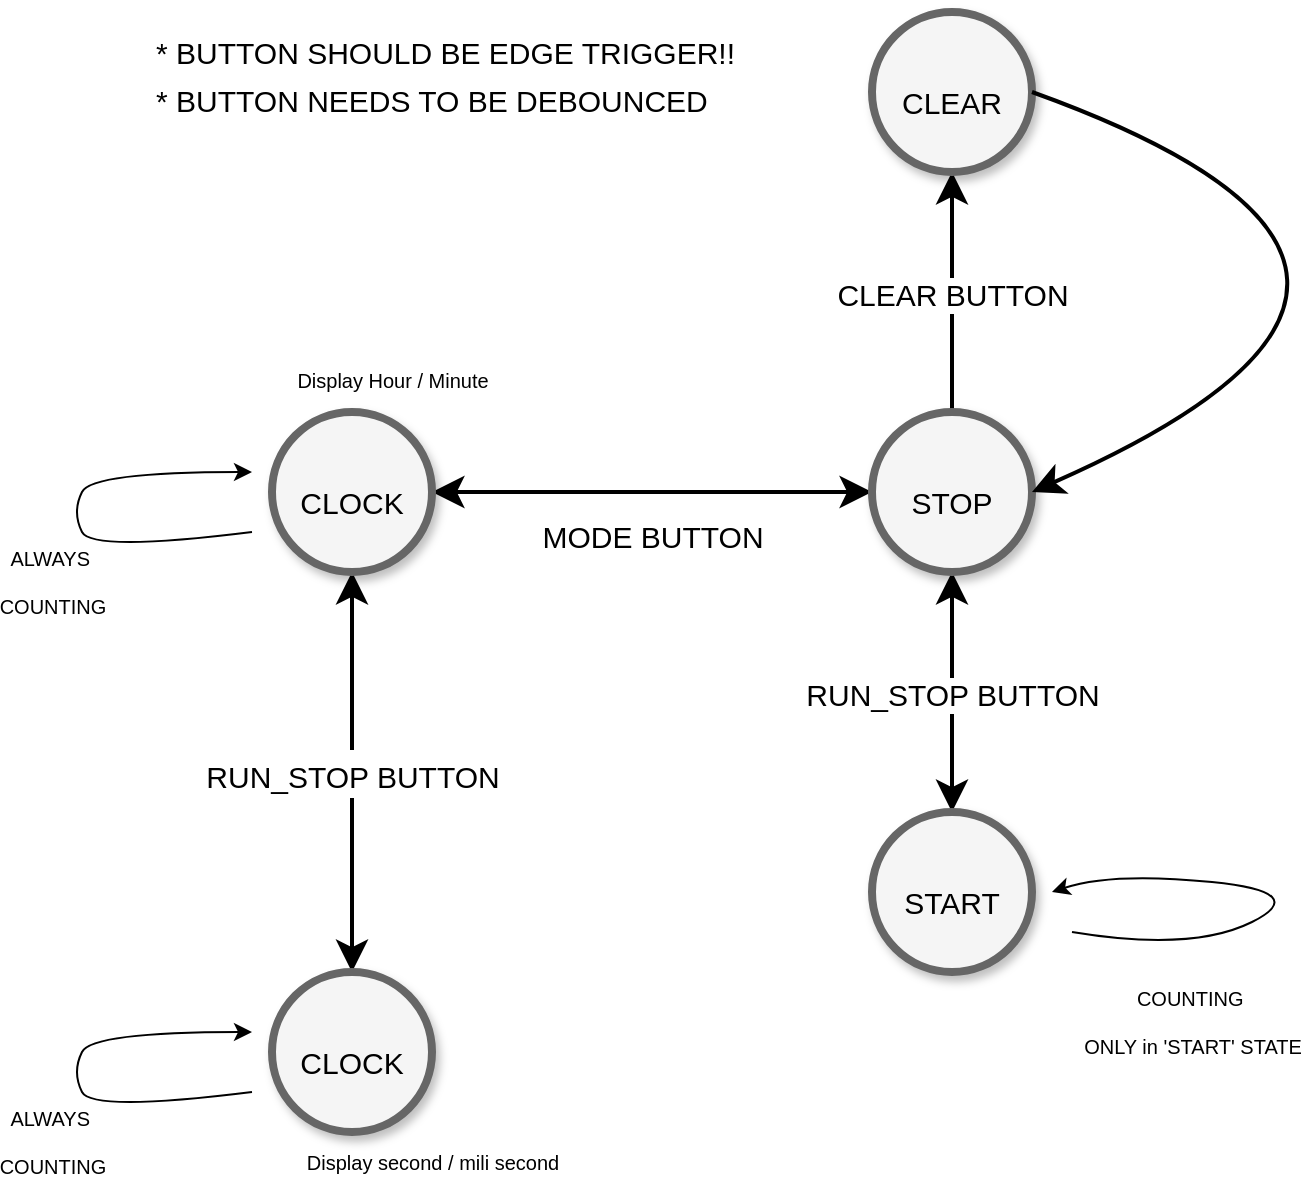<mxfile version="25.0.2">
  <diagram name="Page-1" id="ff44883e-f642-bcb2-894b-16b3d25a3f0b">
    <mxGraphModel dx="1728" dy="997" grid="1" gridSize="10" guides="1" tooltips="1" connect="1" arrows="1" fold="1" page="1" pageScale="1.5" pageWidth="1169" pageHeight="826" background="none" math="0" shadow="0">
      <root>
        <mxCell id="0" style=";html=1;" />
        <mxCell id="1" style=";html=1;" parent="0" />
        <mxCell id="f0bcc99304e6f5a-9" style="edgeStyle=none;curved=1;html=1;startSize=10;endArrow=classic;endFill=1;endSize=10;strokeColor=#000000;strokeWidth=2;fontSize=12;startArrow=classic;startFill=1;" parent="1" source="f0bcc99304e6f5a-1" target="f0bcc99304e6f5a-2" edge="1">
          <mxGeometry relative="1" as="geometry" />
        </mxCell>
        <mxCell id="f0bcc99304e6f5a-18" value="&lt;font style=&quot;font-size: 15px;&quot;&gt;MODE BUTTON&lt;/font&gt;" style="text;html=1;resizable=0;points=[];align=center;verticalAlign=middle;labelBackgroundColor=none;fontSize=20;" parent="f0bcc99304e6f5a-9" vertex="1" connectable="0">
          <mxGeometry x="0.255" y="-5" relative="1" as="geometry">
            <mxPoint x="-28" y="15" as="offset" />
          </mxGeometry>
        </mxCell>
        <mxCell id="LO3ANpVfu0pdOE0isBPA-15" value="&lt;font style=&quot;font-size: 15px;&quot;&gt;* BUTTON SHOULD BE EDGE TRIGGER!!&lt;/font&gt;&lt;div&gt;&lt;font style=&quot;font-size: 15px;&quot;&gt;* BUTTON NEEDS TO BE DEBOUNCED&lt;/font&gt;&lt;/div&gt;" style="text;html=1;resizable=0;points=[];align=left;verticalAlign=middle;labelBackgroundColor=none;fontSize=20;" vertex="1" connectable="0" parent="f0bcc99304e6f5a-9">
          <mxGeometry x="0.255" y="-5" relative="1" as="geometry">
            <mxPoint x="-278" y="-215" as="offset" />
          </mxGeometry>
        </mxCell>
        <mxCell id="f0bcc99304e6f5a-16" style="edgeStyle=none;curved=1;html=1;startSize=10;endFill=1;endSize=10;strokeWidth=2;fontSize=12;startArrow=classic;startFill=1;" parent="1" source="f0bcc99304e6f5a-1" target="f0bcc99304e6f5a-3" edge="1">
          <mxGeometry relative="1" as="geometry" />
        </mxCell>
        <mxCell id="f0bcc99304e6f5a-19" value="&lt;font style=&quot;font-size: 15px;&quot;&gt;RUN_STOP BUTTON&lt;/font&gt;" style="text;html=1;resizable=0;points=[];align=center;verticalAlign=middle;labelBackgroundColor=#ffffff;fontSize=20;" parent="f0bcc99304e6f5a-16" vertex="1" connectable="0">
          <mxGeometry x="-0.074" y="-2" relative="1" as="geometry">
            <mxPoint x="2" y="7" as="offset" />
          </mxGeometry>
        </mxCell>
        <mxCell id="LO3ANpVfu0pdOE0isBPA-2" value="&lt;span style=&quot;font-size: 10px;&quot;&gt;Display second / mili second&lt;/span&gt;" style="text;html=1;resizable=0;points=[];align=center;verticalAlign=middle;labelBackgroundColor=#ffffff;fontSize=20;" vertex="1" connectable="0" parent="f0bcc99304e6f5a-16">
          <mxGeometry x="-0.074" y="-2" relative="1" as="geometry">
            <mxPoint x="42" y="198" as="offset" />
          </mxGeometry>
        </mxCell>
        <mxCell id="LO3ANpVfu0pdOE0isBPA-3" value="&lt;span style=&quot;font-size: 10px;&quot;&gt;Display Hour / Minute&lt;/span&gt;" style="text;html=1;resizable=0;points=[];align=center;verticalAlign=middle;labelBackgroundColor=#ffffff;fontSize=20;" vertex="1" connectable="0" parent="f0bcc99304e6f5a-16">
          <mxGeometry x="-0.074" y="-2" relative="1" as="geometry">
            <mxPoint x="22" y="-193" as="offset" />
          </mxGeometry>
        </mxCell>
        <mxCell id="LO3ANpVfu0pdOE0isBPA-7" value="&lt;span style=&quot;font-size: 10px;&quot;&gt;ALWAYS&amp;nbsp;&lt;/span&gt;&lt;div&gt;&lt;span style=&quot;font-size: 10px;&quot;&gt;COUNTING&lt;/span&gt;&lt;/div&gt;" style="text;html=1;resizable=0;points=[];align=center;verticalAlign=middle;labelBackgroundColor=#ffffff;fontSize=20;" vertex="1" connectable="0" parent="f0bcc99304e6f5a-16">
          <mxGeometry x="-0.074" y="-2" relative="1" as="geometry">
            <mxPoint x="-148" y="-92" as="offset" />
          </mxGeometry>
        </mxCell>
        <mxCell id="LO3ANpVfu0pdOE0isBPA-9" value="&lt;span style=&quot;font-size: 10px;&quot;&gt;ALWAYS&amp;nbsp;&lt;/span&gt;&lt;div&gt;&lt;span style=&quot;font-size: 10px;&quot;&gt;COUNTING&lt;/span&gt;&lt;/div&gt;" style="text;html=1;resizable=0;points=[];align=center;verticalAlign=middle;labelBackgroundColor=#ffffff;fontSize=20;" vertex="1" connectable="0" parent="f0bcc99304e6f5a-16">
          <mxGeometry x="-0.074" y="-2" relative="1" as="geometry">
            <mxPoint x="-148" y="188" as="offset" />
          </mxGeometry>
        </mxCell>
        <mxCell id="LO3ANpVfu0pdOE0isBPA-10" value="&lt;div&gt;&lt;span style=&quot;font-size: 10px;&quot;&gt;COUNTING&amp;nbsp;&lt;/span&gt;&lt;/div&gt;&lt;div&gt;&lt;span style=&quot;font-size: 10px;&quot;&gt;ONLY in &#39;START&#39; STATE&lt;/span&gt;&lt;/div&gt;" style="text;html=1;resizable=0;points=[];align=center;verticalAlign=middle;labelBackgroundColor=#ffffff;fontSize=20;" vertex="1" connectable="0" parent="f0bcc99304e6f5a-16">
          <mxGeometry x="-0.074" y="-2" relative="1" as="geometry">
            <mxPoint x="422" y="128" as="offset" />
          </mxGeometry>
        </mxCell>
        <mxCell id="f0bcc99304e6f5a-1" value="&lt;font style=&quot;font-size: 15px;&quot;&gt;CLOCK&lt;/font&gt;" style="ellipse;whiteSpace=wrap;html=1;rounded=0;shadow=1;strokeColor=#666666;strokeWidth=4;fontSize=30;align=center;fillColor=#f5f5f5;" parent="1" vertex="1">
          <mxGeometry x="170" y="570" width="80" height="80" as="geometry" />
        </mxCell>
        <mxCell id="f0bcc99304e6f5a-10" style="edgeStyle=none;curved=1;html=1;startSize=10;endFill=1;endSize=10;strokeWidth=2;fontSize=12;startArrow=classic;startFill=1;" parent="1" source="f0bcc99304e6f5a-2" target="f0bcc99304e6f5a-6" edge="1">
          <mxGeometry relative="1" as="geometry" />
        </mxCell>
        <mxCell id="f0bcc99304e6f5a-11" style="edgeStyle=none;curved=1;html=1;startSize=10;endFill=1;endSize=10;strokeWidth=2;fontSize=12;startArrow=none;startFill=0;" parent="1" source="f0bcc99304e6f5a-2" target="f0bcc99304e6f5a-5" edge="1">
          <mxGeometry relative="1" as="geometry" />
        </mxCell>
        <mxCell id="LO3ANpVfu0pdOE0isBPA-4" value="&lt;font style=&quot;font-size: 15px;&quot;&gt;CLEAR BUTTON&lt;/font&gt;" style="edgeLabel;html=1;align=center;verticalAlign=middle;resizable=0;points=[];" vertex="1" connectable="0" parent="f0bcc99304e6f5a-11">
          <mxGeometry x="-0.207" relative="1" as="geometry">
            <mxPoint y="-12" as="offset" />
          </mxGeometry>
        </mxCell>
        <mxCell id="LO3ANpVfu0pdOE0isBPA-5" value="&lt;font style=&quot;font-size: 15px;&quot;&gt;RUN_STOP BUTTON&lt;/font&gt;" style="edgeLabel;html=1;align=center;verticalAlign=middle;resizable=0;points=[];" vertex="1" connectable="0" parent="f0bcc99304e6f5a-11">
          <mxGeometry x="-0.207" relative="1" as="geometry">
            <mxPoint y="188" as="offset" />
          </mxGeometry>
        </mxCell>
        <mxCell id="f0bcc99304e6f5a-2" value="&lt;span style=&quot;font-size: 15px;&quot;&gt;STOP&lt;/span&gt;" style="ellipse;whiteSpace=wrap;html=1;rounded=0;shadow=1;strokeColor=#666666;strokeWidth=4;fontSize=30;align=center;fillColor=#f5f5f5;" parent="1" vertex="1">
          <mxGeometry x="470" y="570" width="80" height="80" as="geometry" />
        </mxCell>
        <mxCell id="f0bcc99304e6f5a-3" value="&lt;font style=&quot;font-size: 15px;&quot;&gt;CLOCK&lt;/font&gt;" style="ellipse;whiteSpace=wrap;html=1;rounded=0;shadow=1;strokeColor=#666666;strokeWidth=4;fontSize=30;align=center;fillColor=#f5f5f5;" parent="1" vertex="1">
          <mxGeometry x="170" y="850" width="80" height="80" as="geometry" />
        </mxCell>
        <mxCell id="f0bcc99304e6f5a-5" value="&lt;font style=&quot;font-size: 15px;&quot;&gt;CLEAR&lt;/font&gt;" style="ellipse;whiteSpace=wrap;html=1;rounded=0;shadow=1;strokeColor=#666666;strokeWidth=4;fontSize=30;align=center;fillColor=#f5f5f5;" parent="1" vertex="1">
          <mxGeometry x="470" y="370" width="80" height="80" as="geometry" />
        </mxCell>
        <mxCell id="f0bcc99304e6f5a-6" value="&lt;font style=&quot;font-size: 15px;&quot;&gt;START&lt;/font&gt;" style="ellipse;whiteSpace=wrap;html=1;rounded=0;shadow=1;strokeColor=#666666;strokeWidth=4;fontSize=30;align=center;fillColor=#f5f5f5;" parent="1" vertex="1">
          <mxGeometry x="470" y="770" width="80" height="80" as="geometry" />
        </mxCell>
        <mxCell id="LO3ANpVfu0pdOE0isBPA-6" value="" style="curved=1;endArrow=classic;html=1;rounded=0;" edge="1" parent="1">
          <mxGeometry width="50" height="50" relative="1" as="geometry">
            <mxPoint x="160" y="630" as="sourcePoint" />
            <mxPoint x="160" y="600" as="targetPoint" />
            <Array as="points">
              <mxPoint x="80" y="640" />
              <mxPoint x="70" y="620" />
              <mxPoint x="80" y="600" />
            </Array>
          </mxGeometry>
        </mxCell>
        <mxCell id="LO3ANpVfu0pdOE0isBPA-8" value="" style="curved=1;endArrow=classic;html=1;rounded=0;" edge="1" parent="1">
          <mxGeometry width="50" height="50" relative="1" as="geometry">
            <mxPoint x="160" y="910" as="sourcePoint" />
            <mxPoint x="160" y="880" as="targetPoint" />
            <Array as="points">
              <mxPoint x="80" y="920" />
              <mxPoint x="70" y="900" />
              <mxPoint x="80" y="880" />
            </Array>
          </mxGeometry>
        </mxCell>
        <mxCell id="LO3ANpVfu0pdOE0isBPA-11" value="" style="curved=1;endArrow=classic;html=1;rounded=0;" edge="1" parent="1">
          <mxGeometry width="50" height="50" relative="1" as="geometry">
            <mxPoint x="570" y="830" as="sourcePoint" />
            <mxPoint x="560" y="810" as="targetPoint" />
            <Array as="points">
              <mxPoint x="630" y="840" />
              <mxPoint x="690" y="810" />
              <mxPoint x="590" y="800" />
            </Array>
          </mxGeometry>
        </mxCell>
        <mxCell id="LO3ANpVfu0pdOE0isBPA-12" style="edgeStyle=none;curved=1;html=1;startSize=10;endFill=1;endSize=10;strokeWidth=2;fontSize=12;startArrow=none;startFill=0;exitX=1;exitY=0.5;exitDx=0;exitDy=0;entryX=1;entryY=0.5;entryDx=0;entryDy=0;" edge="1" parent="1" source="f0bcc99304e6f5a-5" target="f0bcc99304e6f5a-2">
          <mxGeometry relative="1" as="geometry">
            <mxPoint x="570" y="410" as="sourcePoint" />
            <mxPoint x="680" y="410" as="targetPoint" />
            <Array as="points">
              <mxPoint x="800" y="500" />
            </Array>
          </mxGeometry>
        </mxCell>
      </root>
    </mxGraphModel>
  </diagram>
</mxfile>
